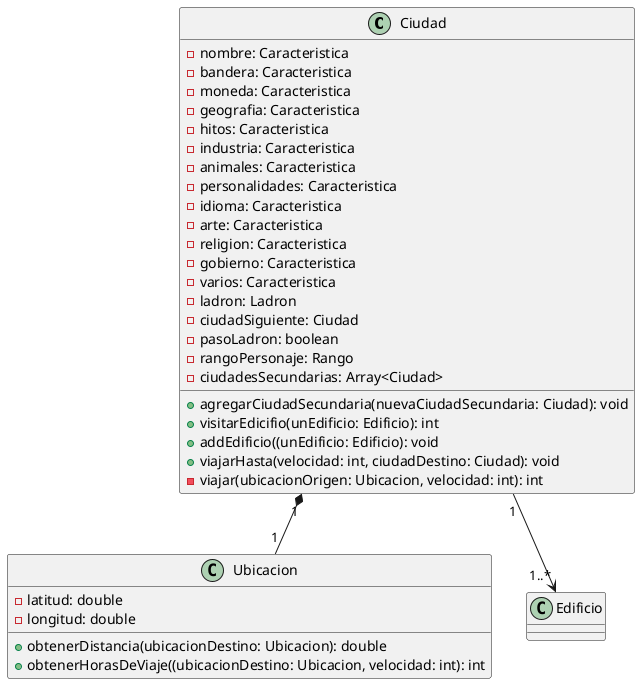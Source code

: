 @startuml

class Ciudad {
    -nombre: Caracteristica
    -bandera: Caracteristica
    -moneda: Caracteristica
    -geografia: Caracteristica
    -hitos: Caracteristica
    -industria: Caracteristica
    -animales: Caracteristica
    -personalidades: Caracteristica
    -idioma: Caracteristica
    -arte: Caracteristica
    -religion: Caracteristica
    -gobierno: Caracteristica
    -varios: Caracteristica
    -ladron: Ladron
    -ciudadSiguiente: Ciudad
    -pasoLadron: boolean
    -rangoPersonaje: Rango
    -ciudadesSecundarias: Array<Ciudad>

    +agregarCiudadSecundaria(nuevaCiudadSecundaria: Ciudad): void
    +visitarEdicifio(unEdificio: Edificio): int
    +addEdificio((unEdificio: Edificio): void
    +viajarHasta(velocidad: int, ciudadDestino: Ciudad): void
    -viajar(ubicacionOrigen: Ubicacion, velocidad: int): int
}

class Ubicacion {
    -latitud: double
    -longitud: double

    +obtenerDistancia(ubicacionDestino: Ubicacion): double
    +obtenerHorasDeViaje((ubicacionDestino: Ubicacion, velocidad: int): int
}

class Edificio {}

Ciudad "1" *-down- "1" Ubicacion
Ciudad "1" -down-> "1..*" Edificio

@enduml